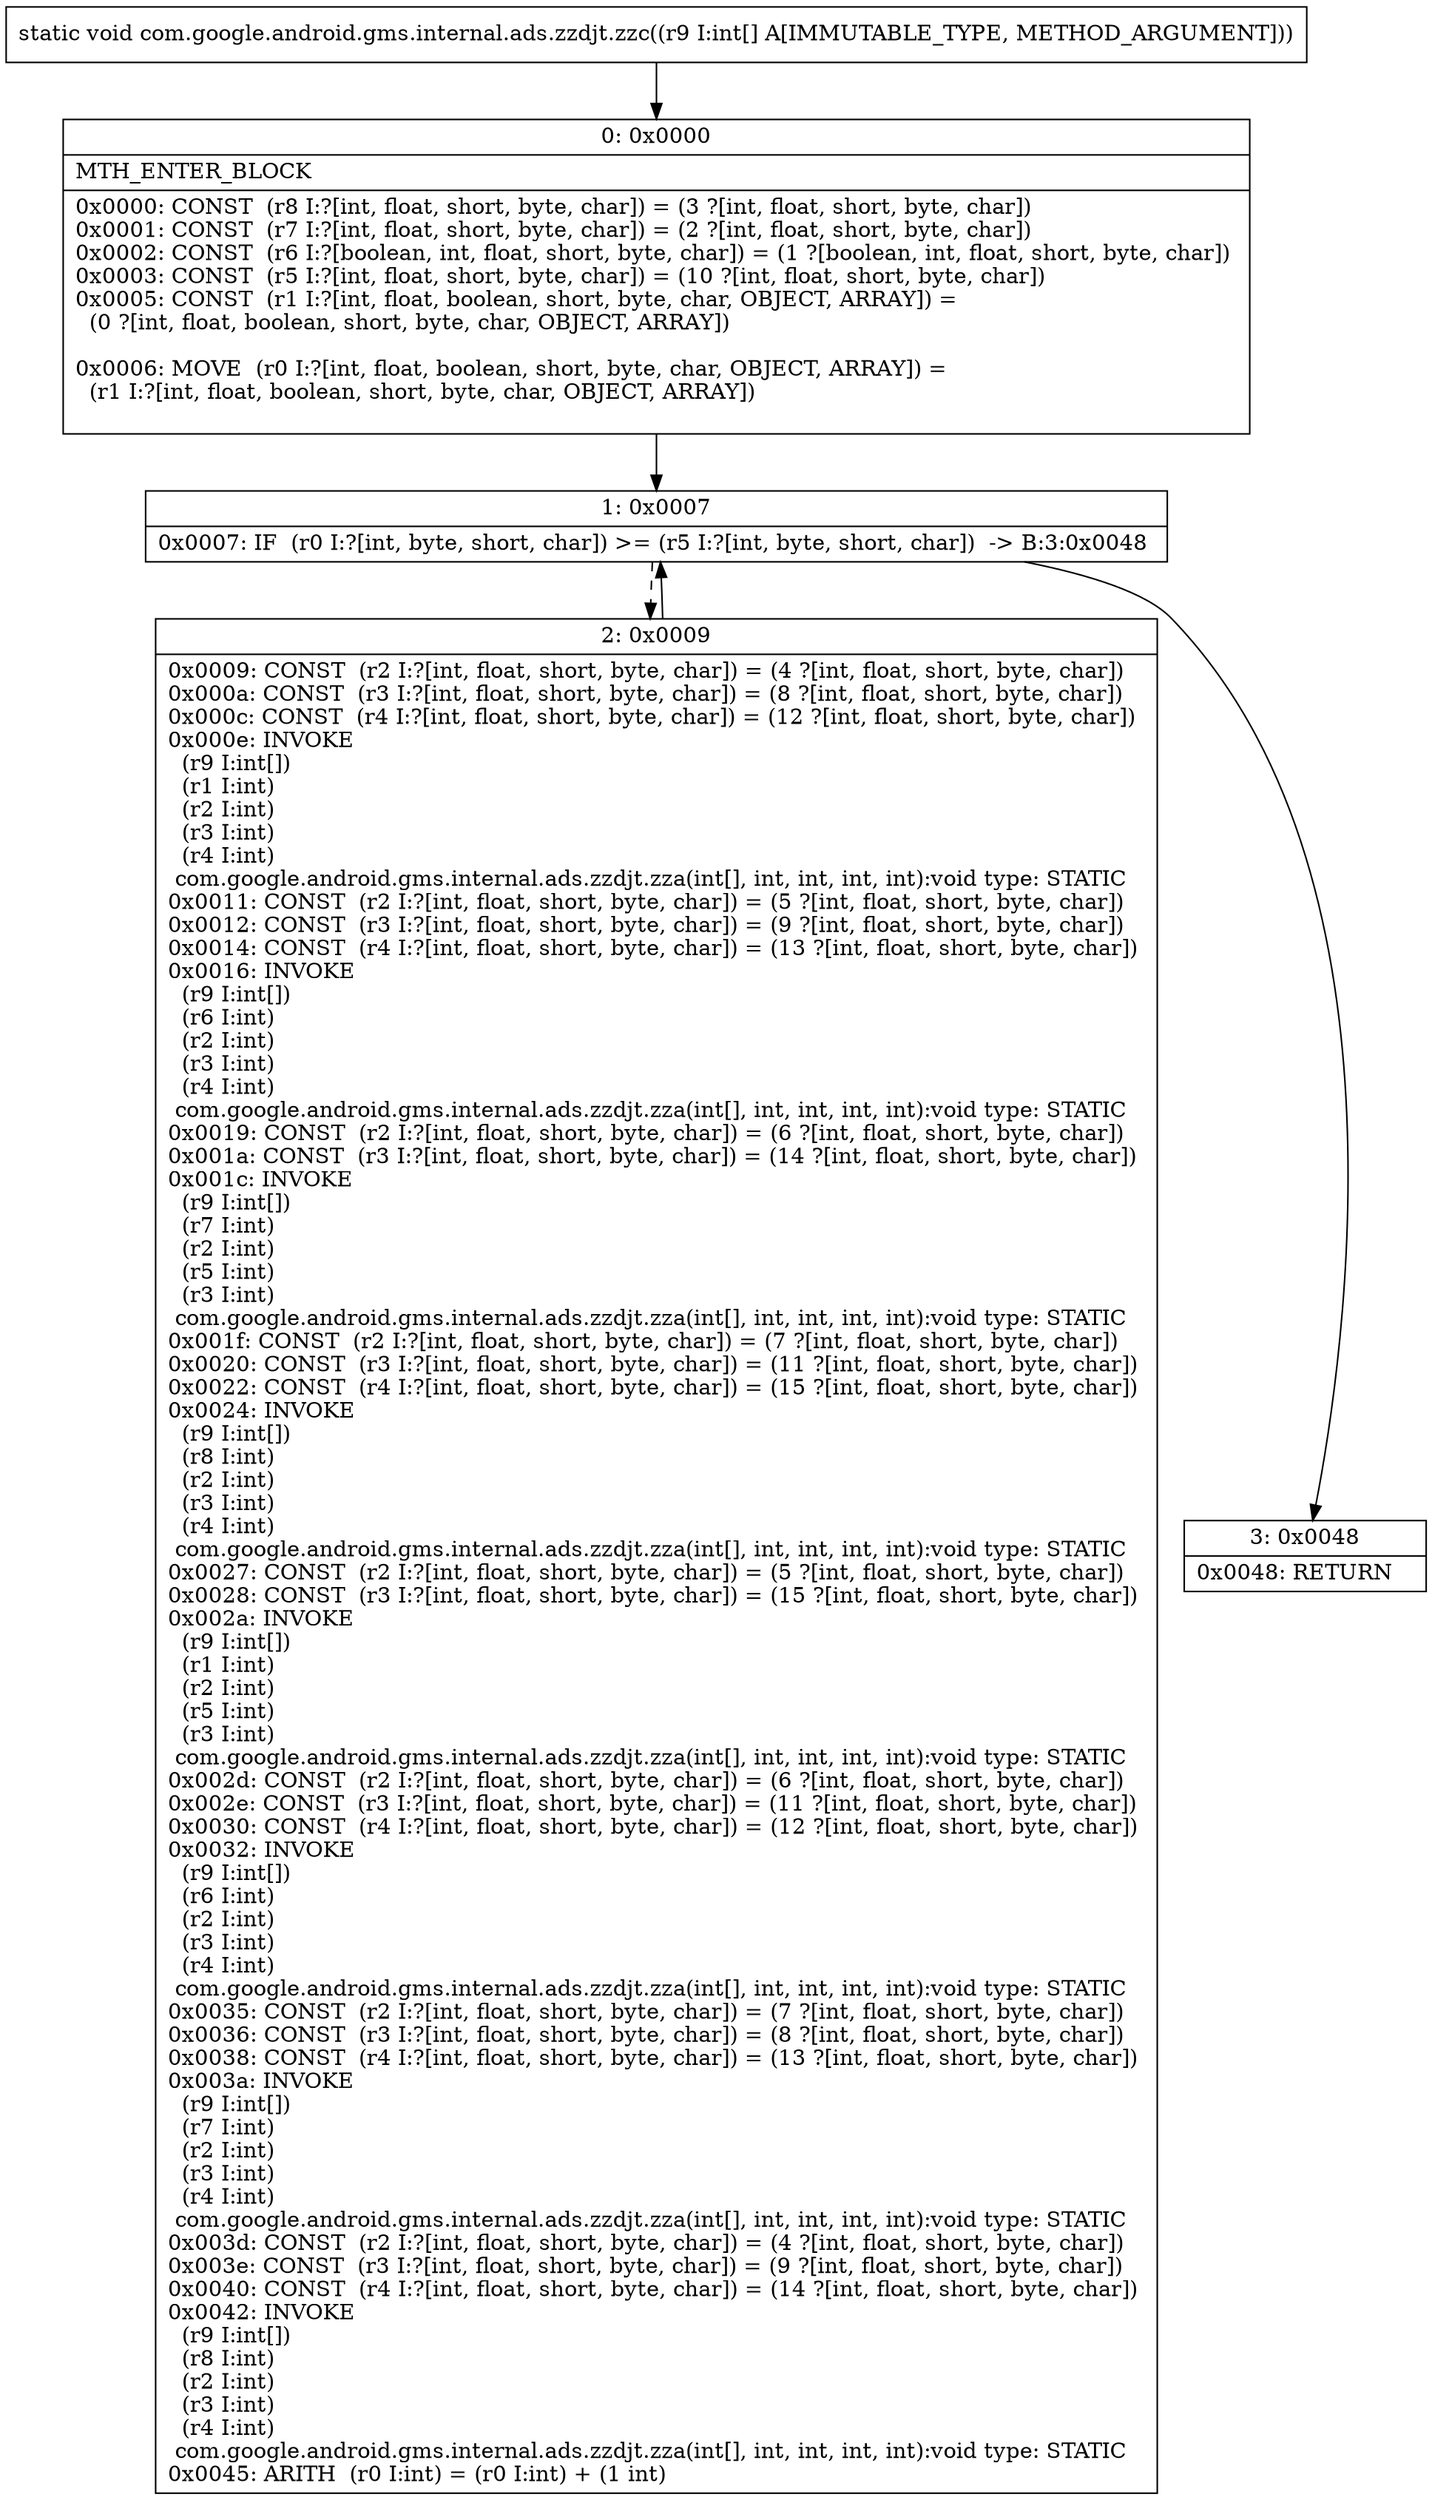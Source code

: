 digraph "CFG forcom.google.android.gms.internal.ads.zzdjt.zzc([I)V" {
Node_0 [shape=record,label="{0\:\ 0x0000|MTH_ENTER_BLOCK\l|0x0000: CONST  (r8 I:?[int, float, short, byte, char]) = (3 ?[int, float, short, byte, char]) \l0x0001: CONST  (r7 I:?[int, float, short, byte, char]) = (2 ?[int, float, short, byte, char]) \l0x0002: CONST  (r6 I:?[boolean, int, float, short, byte, char]) = (1 ?[boolean, int, float, short, byte, char]) \l0x0003: CONST  (r5 I:?[int, float, short, byte, char]) = (10 ?[int, float, short, byte, char]) \l0x0005: CONST  (r1 I:?[int, float, boolean, short, byte, char, OBJECT, ARRAY]) = \l  (0 ?[int, float, boolean, short, byte, char, OBJECT, ARRAY])\l \l0x0006: MOVE  (r0 I:?[int, float, boolean, short, byte, char, OBJECT, ARRAY]) = \l  (r1 I:?[int, float, boolean, short, byte, char, OBJECT, ARRAY])\l \l}"];
Node_1 [shape=record,label="{1\:\ 0x0007|0x0007: IF  (r0 I:?[int, byte, short, char]) \>= (r5 I:?[int, byte, short, char])  \-\> B:3:0x0048 \l}"];
Node_2 [shape=record,label="{2\:\ 0x0009|0x0009: CONST  (r2 I:?[int, float, short, byte, char]) = (4 ?[int, float, short, byte, char]) \l0x000a: CONST  (r3 I:?[int, float, short, byte, char]) = (8 ?[int, float, short, byte, char]) \l0x000c: CONST  (r4 I:?[int, float, short, byte, char]) = (12 ?[int, float, short, byte, char]) \l0x000e: INVOKE  \l  (r9 I:int[])\l  (r1 I:int)\l  (r2 I:int)\l  (r3 I:int)\l  (r4 I:int)\l com.google.android.gms.internal.ads.zzdjt.zza(int[], int, int, int, int):void type: STATIC \l0x0011: CONST  (r2 I:?[int, float, short, byte, char]) = (5 ?[int, float, short, byte, char]) \l0x0012: CONST  (r3 I:?[int, float, short, byte, char]) = (9 ?[int, float, short, byte, char]) \l0x0014: CONST  (r4 I:?[int, float, short, byte, char]) = (13 ?[int, float, short, byte, char]) \l0x0016: INVOKE  \l  (r9 I:int[])\l  (r6 I:int)\l  (r2 I:int)\l  (r3 I:int)\l  (r4 I:int)\l com.google.android.gms.internal.ads.zzdjt.zza(int[], int, int, int, int):void type: STATIC \l0x0019: CONST  (r2 I:?[int, float, short, byte, char]) = (6 ?[int, float, short, byte, char]) \l0x001a: CONST  (r3 I:?[int, float, short, byte, char]) = (14 ?[int, float, short, byte, char]) \l0x001c: INVOKE  \l  (r9 I:int[])\l  (r7 I:int)\l  (r2 I:int)\l  (r5 I:int)\l  (r3 I:int)\l com.google.android.gms.internal.ads.zzdjt.zza(int[], int, int, int, int):void type: STATIC \l0x001f: CONST  (r2 I:?[int, float, short, byte, char]) = (7 ?[int, float, short, byte, char]) \l0x0020: CONST  (r3 I:?[int, float, short, byte, char]) = (11 ?[int, float, short, byte, char]) \l0x0022: CONST  (r4 I:?[int, float, short, byte, char]) = (15 ?[int, float, short, byte, char]) \l0x0024: INVOKE  \l  (r9 I:int[])\l  (r8 I:int)\l  (r2 I:int)\l  (r3 I:int)\l  (r4 I:int)\l com.google.android.gms.internal.ads.zzdjt.zza(int[], int, int, int, int):void type: STATIC \l0x0027: CONST  (r2 I:?[int, float, short, byte, char]) = (5 ?[int, float, short, byte, char]) \l0x0028: CONST  (r3 I:?[int, float, short, byte, char]) = (15 ?[int, float, short, byte, char]) \l0x002a: INVOKE  \l  (r9 I:int[])\l  (r1 I:int)\l  (r2 I:int)\l  (r5 I:int)\l  (r3 I:int)\l com.google.android.gms.internal.ads.zzdjt.zza(int[], int, int, int, int):void type: STATIC \l0x002d: CONST  (r2 I:?[int, float, short, byte, char]) = (6 ?[int, float, short, byte, char]) \l0x002e: CONST  (r3 I:?[int, float, short, byte, char]) = (11 ?[int, float, short, byte, char]) \l0x0030: CONST  (r4 I:?[int, float, short, byte, char]) = (12 ?[int, float, short, byte, char]) \l0x0032: INVOKE  \l  (r9 I:int[])\l  (r6 I:int)\l  (r2 I:int)\l  (r3 I:int)\l  (r4 I:int)\l com.google.android.gms.internal.ads.zzdjt.zza(int[], int, int, int, int):void type: STATIC \l0x0035: CONST  (r2 I:?[int, float, short, byte, char]) = (7 ?[int, float, short, byte, char]) \l0x0036: CONST  (r3 I:?[int, float, short, byte, char]) = (8 ?[int, float, short, byte, char]) \l0x0038: CONST  (r4 I:?[int, float, short, byte, char]) = (13 ?[int, float, short, byte, char]) \l0x003a: INVOKE  \l  (r9 I:int[])\l  (r7 I:int)\l  (r2 I:int)\l  (r3 I:int)\l  (r4 I:int)\l com.google.android.gms.internal.ads.zzdjt.zza(int[], int, int, int, int):void type: STATIC \l0x003d: CONST  (r2 I:?[int, float, short, byte, char]) = (4 ?[int, float, short, byte, char]) \l0x003e: CONST  (r3 I:?[int, float, short, byte, char]) = (9 ?[int, float, short, byte, char]) \l0x0040: CONST  (r4 I:?[int, float, short, byte, char]) = (14 ?[int, float, short, byte, char]) \l0x0042: INVOKE  \l  (r9 I:int[])\l  (r8 I:int)\l  (r2 I:int)\l  (r3 I:int)\l  (r4 I:int)\l com.google.android.gms.internal.ads.zzdjt.zza(int[], int, int, int, int):void type: STATIC \l0x0045: ARITH  (r0 I:int) = (r0 I:int) + (1 int) \l}"];
Node_3 [shape=record,label="{3\:\ 0x0048|0x0048: RETURN   \l}"];
MethodNode[shape=record,label="{static void com.google.android.gms.internal.ads.zzdjt.zzc((r9 I:int[] A[IMMUTABLE_TYPE, METHOD_ARGUMENT])) }"];
MethodNode -> Node_0;
Node_0 -> Node_1;
Node_1 -> Node_2[style=dashed];
Node_1 -> Node_3;
Node_2 -> Node_1;
}

